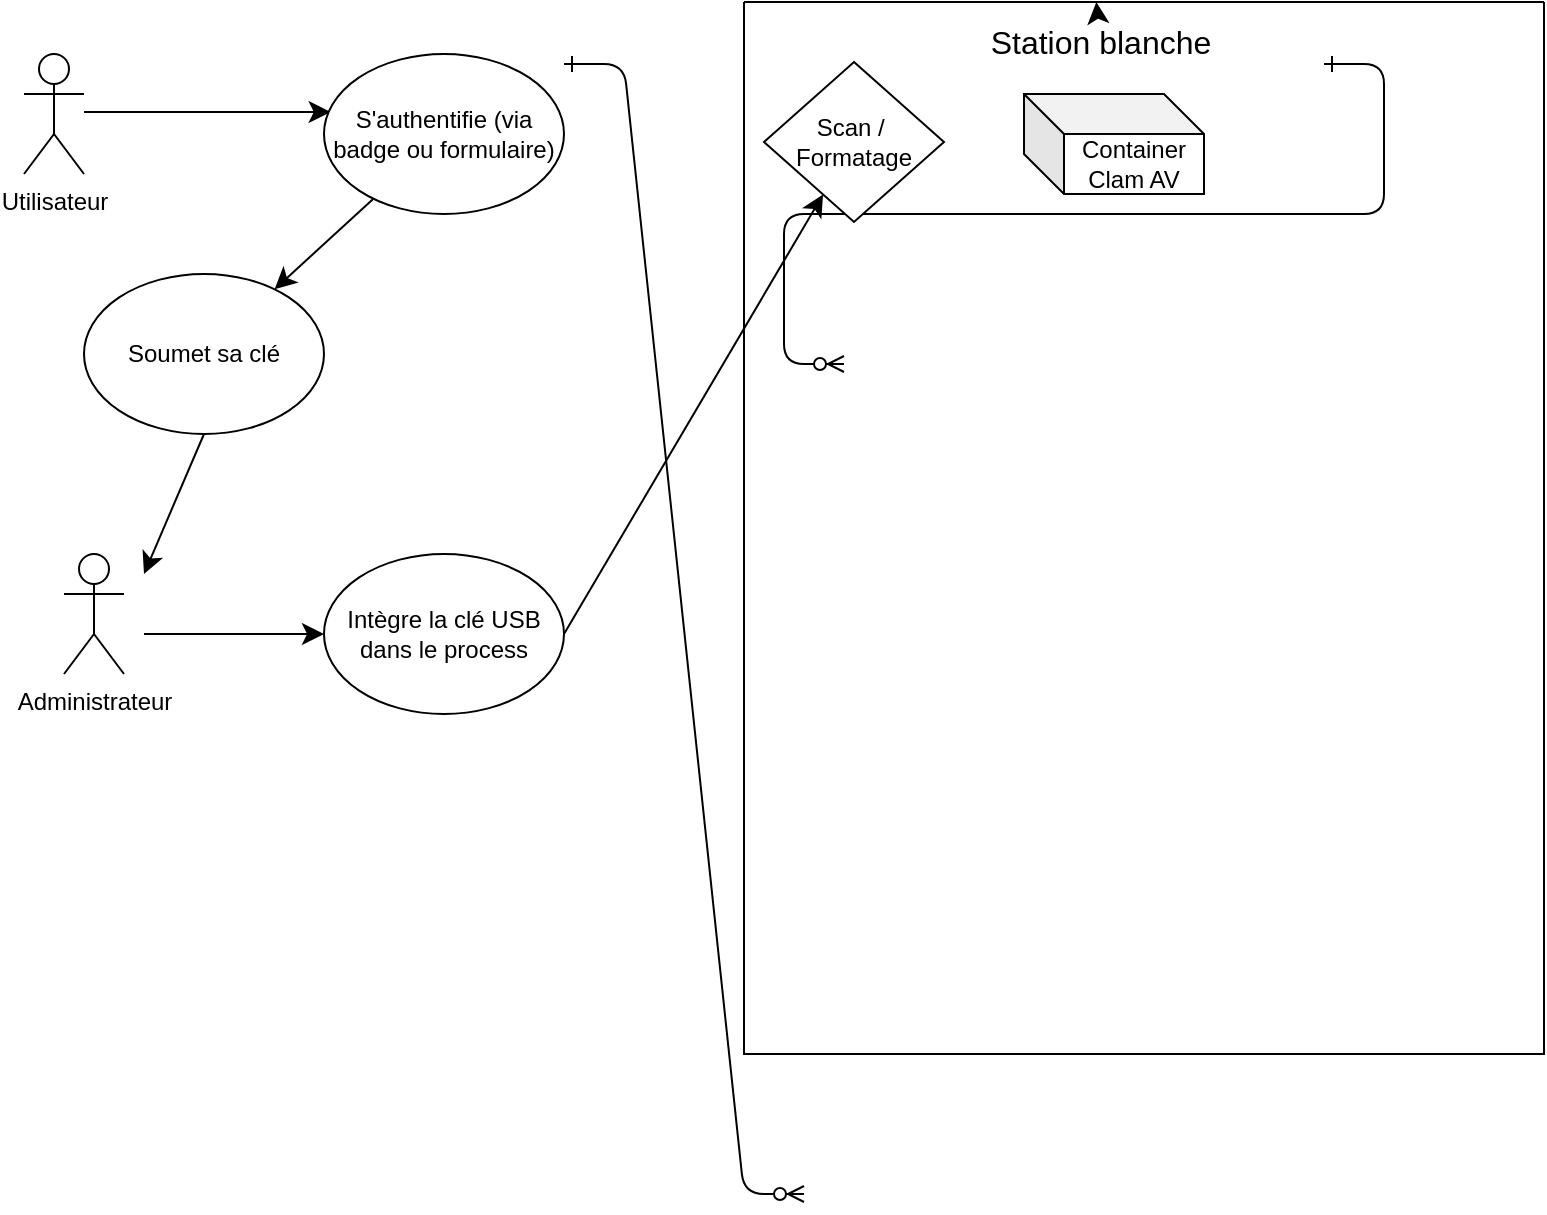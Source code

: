 <mxfile version="24.2.3" type="github">
  <diagram id="R2lEEEUBdFMjLlhIrx00" name="Page-1">
    <mxGraphModel dx="815" dy="425" grid="1" gridSize="10" guides="1" tooltips="1" connect="1" arrows="1" fold="1" page="1" pageScale="1" pageWidth="850" pageHeight="1100" math="0" shadow="0" extFonts="Permanent Marker^https://fonts.googleapis.com/css?family=Permanent+Marker">
      <root>
        <mxCell id="0" />
        <mxCell id="1" parent="0" />
        <mxCell id="C-vyLk0tnHw3VtMMgP7b-1" value="" style="edgeStyle=entityRelationEdgeStyle;endArrow=ERzeroToMany;startArrow=ERone;endFill=1;startFill=0;" parent="1" target="C-vyLk0tnHw3VtMMgP7b-6" edge="1">
          <mxGeometry width="100" height="100" relative="1" as="geometry">
            <mxPoint x="320.0" y="55" as="sourcePoint" />
            <mxPoint x="440" y="620" as="targetPoint" />
          </mxGeometry>
        </mxCell>
        <mxCell id="C-vyLk0tnHw3VtMMgP7b-12" value="" style="edgeStyle=entityRelationEdgeStyle;endArrow=ERzeroToMany;startArrow=ERone;endFill=1;startFill=0;" parent="1" target="C-vyLk0tnHw3VtMMgP7b-17" edge="1">
          <mxGeometry width="100" height="100" relative="1" as="geometry">
            <mxPoint x="700" y="55" as="sourcePoint" />
            <mxPoint x="460" y="205" as="targetPoint" />
          </mxGeometry>
        </mxCell>
        <mxCell id="TxHeuP1p4Xf1kxtBYYIb-6" style="edgeStyle=none;curved=1;rounded=0;orthogonalLoop=1;jettySize=auto;html=1;fontSize=12;startSize=8;endSize=8;entryX=0.028;entryY=0.363;entryDx=0;entryDy=0;entryPerimeter=0;" edge="1" parent="1" target="TxHeuP1p4Xf1kxtBYYIb-14">
          <mxGeometry relative="1" as="geometry">
            <mxPoint x="80" y="79" as="sourcePoint" />
          </mxGeometry>
        </mxCell>
        <mxCell id="TxHeuP1p4Xf1kxtBYYIb-1" value="Utilisateur" style="shape=umlActor;verticalLabelPosition=bottom;verticalAlign=top;html=1;outlineConnect=0;" vertex="1" parent="1">
          <mxGeometry x="50" y="50" width="30" height="60" as="geometry" />
        </mxCell>
        <mxCell id="TxHeuP1p4Xf1kxtBYYIb-2" value="" style="swimlane;startSize=0;" vertex="1" parent="1">
          <mxGeometry x="410" y="24" width="400" height="526" as="geometry" />
        </mxCell>
        <mxCell id="TxHeuP1p4Xf1kxtBYYIb-3" value="Station blanche" style="text;html=1;align=center;verticalAlign=middle;resizable=0;points=[];autosize=1;strokeColor=none;fillColor=none;fontSize=16;" vertex="1" parent="TxHeuP1p4Xf1kxtBYYIb-2">
          <mxGeometry x="113" y="5" width="130" height="30" as="geometry" />
        </mxCell>
        <mxCell id="TxHeuP1p4Xf1kxtBYYIb-4" style="edgeStyle=none;curved=1;rounded=0;orthogonalLoop=1;jettySize=auto;html=1;fontSize=12;startSize=8;endSize=8;" edge="1" parent="TxHeuP1p4Xf1kxtBYYIb-2" source="TxHeuP1p4Xf1kxtBYYIb-3" target="TxHeuP1p4Xf1kxtBYYIb-2">
          <mxGeometry relative="1" as="geometry" />
        </mxCell>
        <mxCell id="TxHeuP1p4Xf1kxtBYYIb-16" value="Container Clam AV" style="shape=cube;whiteSpace=wrap;html=1;boundedLbl=1;backgroundOutline=1;darkOpacity=0.05;darkOpacity2=0.1;" vertex="1" parent="TxHeuP1p4Xf1kxtBYYIb-2">
          <mxGeometry x="140" y="46" width="90" height="50" as="geometry" />
        </mxCell>
        <mxCell id="TxHeuP1p4Xf1kxtBYYIb-17" value="Scan /&amp;nbsp;&lt;div&gt;Formatage&lt;/div&gt;" style="rhombus;whiteSpace=wrap;html=1;" vertex="1" parent="TxHeuP1p4Xf1kxtBYYIb-2">
          <mxGeometry x="10" y="30" width="90" height="80" as="geometry" />
        </mxCell>
        <mxCell id="TxHeuP1p4Xf1kxtBYYIb-5" value="Soumet sa clé" style="ellipse;whiteSpace=wrap;html=1;" vertex="1" parent="1">
          <mxGeometry x="80" y="160" width="120" height="80" as="geometry" />
        </mxCell>
        <mxCell id="TxHeuP1p4Xf1kxtBYYIb-11" style="edgeStyle=none;curved=1;rounded=0;orthogonalLoop=1;jettySize=auto;html=1;entryX=0;entryY=0.5;entryDx=0;entryDy=0;fontSize=12;startSize=8;endSize=8;" edge="1" parent="1" target="TxHeuP1p4Xf1kxtBYYIb-10">
          <mxGeometry relative="1" as="geometry">
            <mxPoint x="110" y="340" as="sourcePoint" />
          </mxGeometry>
        </mxCell>
        <mxCell id="TxHeuP1p4Xf1kxtBYYIb-7" value="Administrateur" style="shape=umlActor;verticalLabelPosition=bottom;verticalAlign=top;html=1;outlineConnect=0;" vertex="1" parent="1">
          <mxGeometry x="70" y="300" width="30" height="60" as="geometry" />
        </mxCell>
        <mxCell id="TxHeuP1p4Xf1kxtBYYIb-8" style="edgeStyle=none;curved=1;rounded=0;orthogonalLoop=1;jettySize=auto;html=1;exitX=0.5;exitY=1;exitDx=0;exitDy=0;fontSize=12;startSize=8;endSize=8;" edge="1" parent="1" source="TxHeuP1p4Xf1kxtBYYIb-5">
          <mxGeometry relative="1" as="geometry">
            <mxPoint x="110" y="310" as="targetPoint" />
          </mxGeometry>
        </mxCell>
        <mxCell id="TxHeuP1p4Xf1kxtBYYIb-10" value="Intègre la clé USB dans le process" style="ellipse;whiteSpace=wrap;html=1;" vertex="1" parent="1">
          <mxGeometry x="200" y="300" width="120" height="80" as="geometry" />
        </mxCell>
        <mxCell id="TxHeuP1p4Xf1kxtBYYIb-12" style="edgeStyle=none;curved=1;rounded=0;orthogonalLoop=1;jettySize=auto;html=1;exitX=1;exitY=0.5;exitDx=0;exitDy=0;fontSize=12;startSize=8;endSize=8;" edge="1" parent="1" source="TxHeuP1p4Xf1kxtBYYIb-10" target="TxHeuP1p4Xf1kxtBYYIb-17">
          <mxGeometry relative="1" as="geometry">
            <mxPoint x="400" y="120" as="targetPoint" />
          </mxGeometry>
        </mxCell>
        <mxCell id="TxHeuP1p4Xf1kxtBYYIb-14" value="S&#39;authentifie (via badge ou formulaire)" style="ellipse;whiteSpace=wrap;html=1;" vertex="1" parent="1">
          <mxGeometry x="200" y="50" width="120" height="80" as="geometry" />
        </mxCell>
        <mxCell id="TxHeuP1p4Xf1kxtBYYIb-15" style="edgeStyle=none;curved=1;rounded=0;orthogonalLoop=1;jettySize=auto;html=1;fontSize=12;startSize=8;endSize=8;" edge="1" parent="1" source="TxHeuP1p4Xf1kxtBYYIb-14" target="TxHeuP1p4Xf1kxtBYYIb-5">
          <mxGeometry relative="1" as="geometry">
            <mxPoint x="230" y="190" as="targetPoint" />
          </mxGeometry>
        </mxCell>
      </root>
    </mxGraphModel>
  </diagram>
</mxfile>
